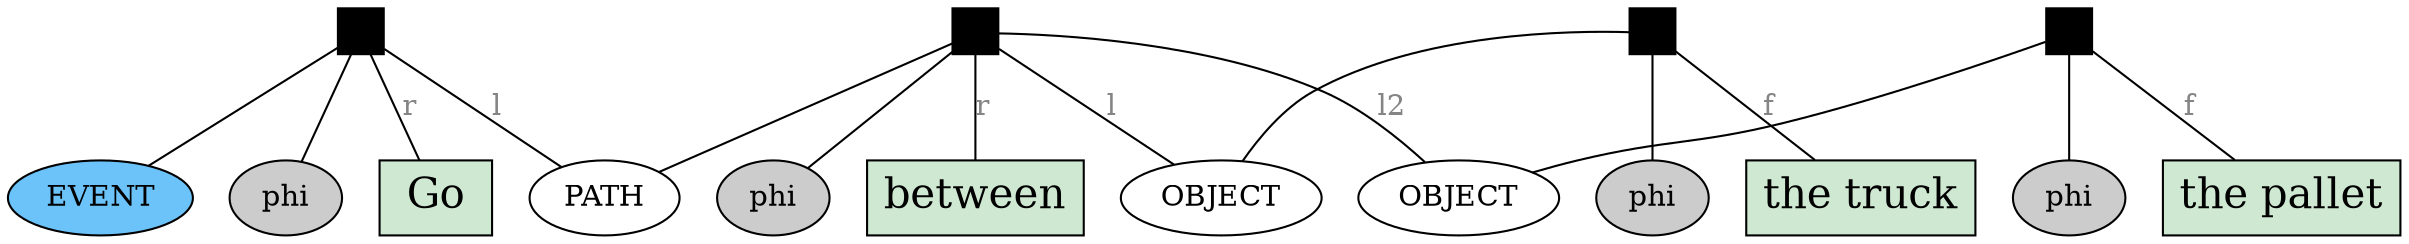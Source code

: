graph esdc_parse {
  0 [label="EVENT" style=filled fillcolor="#6BC3FA" pos="-0.5,3" pin=true];
  1 [label="phi" style=filled fillcolor="#CCCCCC"];
  3 [label="Go" fontsize=20 shape=box style=filled fillcolor="#CFE8D2"];
  4 [label="PATH"];
  5 [label="phi" style=filled fillcolor="#CCCCCC"];
  7 [label="between" fontsize=20 shape=box style=filled fillcolor="#CFE8D2"];
  8 [label="OBJECT"];
  9 [label="phi" style=filled fillcolor="#CCCCCC"];
  11 [label="the truck" fontsize=20 shape=box style=filled fillcolor="#CFE8D2"];
  12 [label="OBJECT"];
  13 [label="phi" style=filled fillcolor="#CCCCCC"];
  15 [label="the pallet" fontsize=20 shape=box style=filled fillcolor="#CFE8D2"];

  2 [label="" shape=box style=filled fillcolor="#000000" fixedsize="true" height="0.3" width="0.3"];
  6 [label="" shape=box style=filled fillcolor="#000000" fixedsize="true" height="0.3" width="0.3"];
  10 [label="" shape=box style=filled fillcolor="#000000" fixedsize="true" height="0.3" width="0.3"];
  14 [label="" shape=box style=filled fillcolor="#000000" fixedsize="true" height="0.3" width="0.3"];


  2 -- 0 [ label=" " fontcolor="#858585"];
  2 -- 3 [ label=r fontcolor="#858585"];
  2 -- 4 [ label=l fontcolor="#858585"];
  2 -- 1 [ label=" " fontcolor="#858585"];
  6 -- 4 [ label=" " fontcolor="#858585"];
  6 -- 7 [ label=r fontcolor="#858585"];
  6 -- 12 [ label=l2 fontcolor="#858585"];
  6 -- 8 [ label=l fontcolor="#858585"];
  6 -- 5 [ label=" " fontcolor="#858585"];
  10 -- 8 [ label=" " fontcolor="#858585"];
  10 -- 9 [ label=" " fontcolor="#858585"];
  10 -- 11 [ label=f fontcolor="#858585"];
  14 -- 12 [ label=" " fontcolor="#858585"];
  14 -- 13 [ label=" " fontcolor="#858585"];
  14 -- 15 [ label=f fontcolor="#858585"];
}

